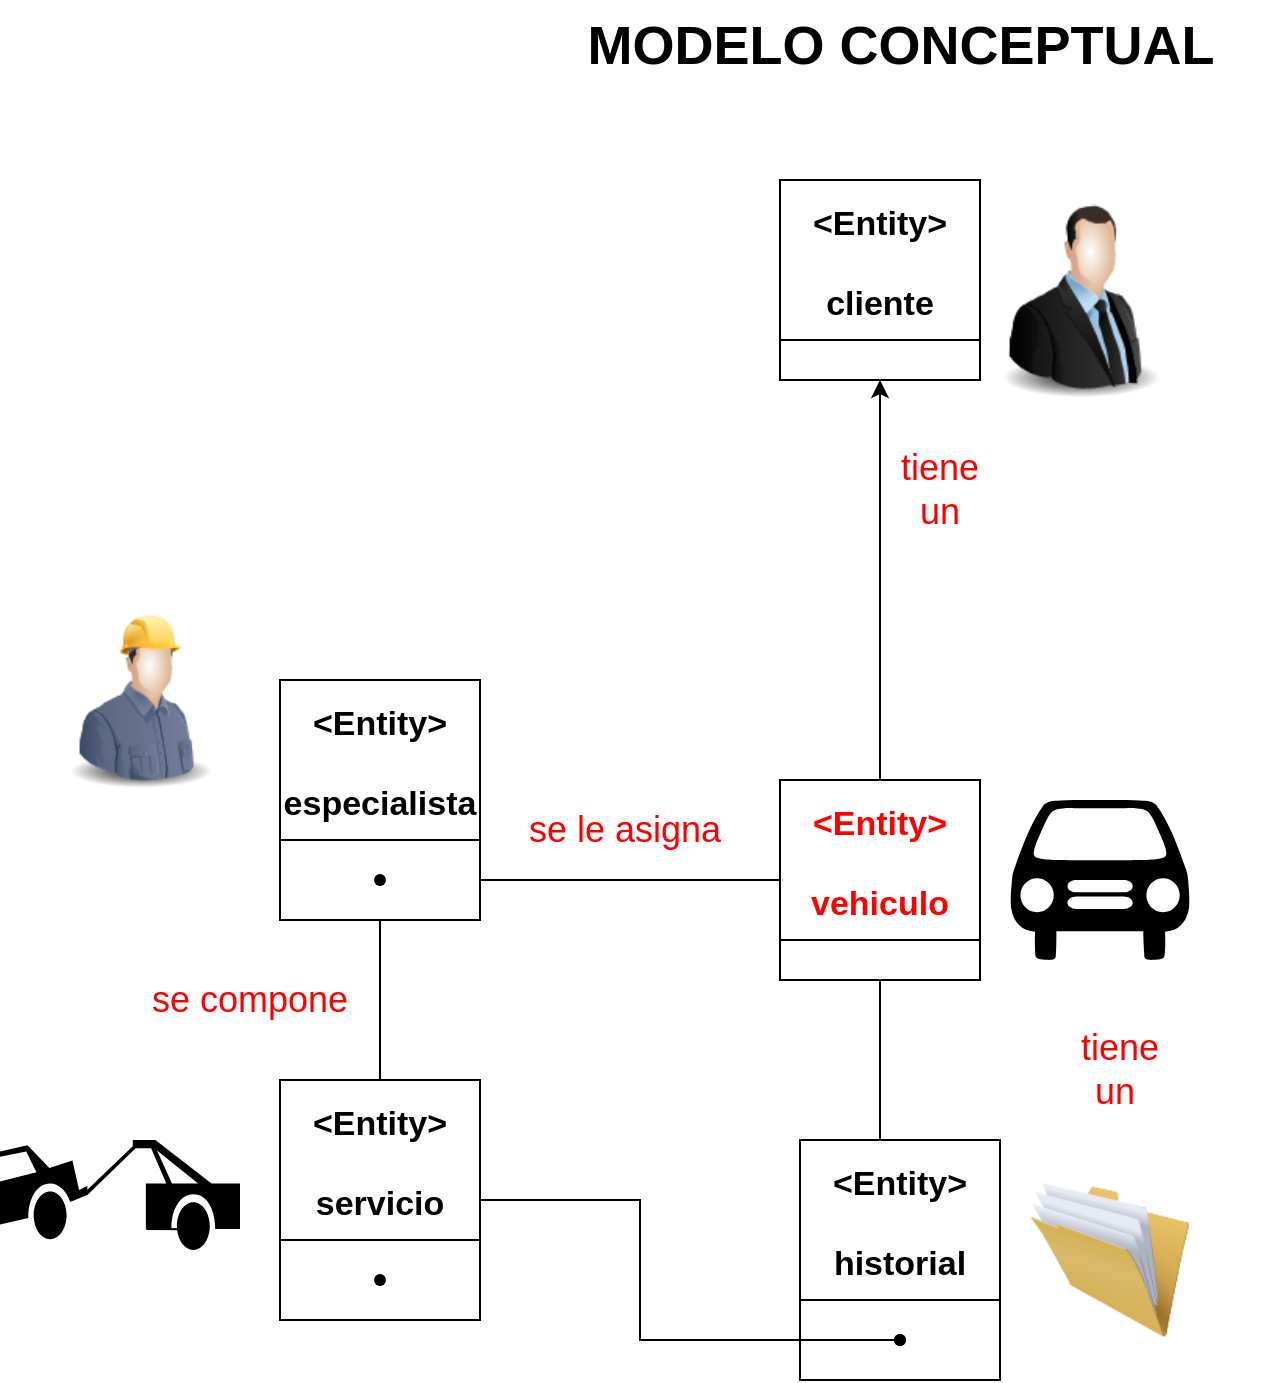 <mxfile version="20.2.7" type="github" pages="3">
  <diagram name="conceptual tipo 2" id="SjHimu1_VpgqfOCEjiCq">
    <mxGraphModel dx="2067" dy="689" grid="1" gridSize="10" guides="1" tooltips="1" connect="1" arrows="1" fold="1" page="1" pageScale="1" pageWidth="827" pageHeight="1169" math="0" shadow="0">
      <root>
        <mxCell id="xQfEnl67-29Fkl89Oxd4-0" />
        <mxCell id="xQfEnl67-29Fkl89Oxd4-1" parent="xQfEnl67-29Fkl89Oxd4-0" />
        <mxCell id="kQtRzf02etRz7LJgVeUI-8" value="" style="edgeStyle=orthogonalEdgeStyle;rounded=0;orthogonalLoop=1;jettySize=auto;html=1;" edge="1" parent="xQfEnl67-29Fkl89Oxd4-1" source="xQfEnl67-29Fkl89Oxd4-2" target="kQtRzf02etRz7LJgVeUI-7">
          <mxGeometry relative="1" as="geometry" />
        </mxCell>
        <mxCell id="kQtRzf02etRz7LJgVeUI-14" value="" style="edgeStyle=orthogonalEdgeStyle;rounded=0;orthogonalLoop=1;jettySize=auto;html=1;" edge="1" parent="xQfEnl67-29Fkl89Oxd4-1" source="xQfEnl67-29Fkl89Oxd4-2" target="kQtRzf02etRz7LJgVeUI-13">
          <mxGeometry relative="1" as="geometry" />
        </mxCell>
        <object label="&lt;Entity&gt;&#xa;&#xa;vehiculo" sss="fdf" id="xQfEnl67-29Fkl89Oxd4-2">
          <mxCell style="swimlane;fontStyle=1;childLayout=stackLayout;horizontal=1;startSize=80;fillColor=#ffffff;horizontalStack=0;resizeParent=1;resizeParentMax=0;resizeLast=0;collapsible=0;marginBottom=0;swimlaneFillColor=#ffffff;fontSize=17;fontColor=#FF0000;" vertex="1" parent="xQfEnl67-29Fkl89Oxd4-1">
            <mxGeometry x="330" y="460" width="100" height="100" as="geometry" />
          </mxCell>
        </object>
        <object label="&lt;Entity&gt;&#xa;&#xa;cliente" sss="fdf" id="xQfEnl67-29Fkl89Oxd4-3">
          <mxCell style="swimlane;fontStyle=1;childLayout=stackLayout;horizontal=1;startSize=80;fillColor=#ffffff;horizontalStack=0;resizeParent=1;resizeParentMax=0;resizeLast=0;collapsible=0;marginBottom=0;swimlaneFillColor=#ffffff;fontSize=17;" vertex="1" parent="xQfEnl67-29Fkl89Oxd4-1">
            <mxGeometry x="330" y="160" width="100" height="100" as="geometry" />
          </mxCell>
        </object>
        <mxCell id="kQtRzf02etRz7LJgVeUI-1" value="" style="edgeStyle=orthogonalEdgeStyle;rounded=0;orthogonalLoop=1;jettySize=auto;html=1;" edge="1" parent="xQfEnl67-29Fkl89Oxd4-1" source="xQfEnl67-29Fkl89Oxd4-4" target="kQtRzf02etRz7LJgVeUI-0">
          <mxGeometry relative="1" as="geometry" />
        </mxCell>
        <object label="&lt;Entity&gt;&#xa;&#xa;especialista" sss="fdf" id="xQfEnl67-29Fkl89Oxd4-4">
          <mxCell style="swimlane;fontStyle=1;childLayout=stackLayout;horizontal=1;startSize=80;fillColor=#ffffff;horizontalStack=0;resizeParent=1;resizeParentMax=0;resizeLast=0;collapsible=0;marginBottom=0;swimlaneFillColor=#ffffff;fontSize=17;" vertex="1" parent="xQfEnl67-29Fkl89Oxd4-1">
            <mxGeometry x="80" y="410" width="100" height="120" as="geometry" />
          </mxCell>
        </object>
        <mxCell id="kQtRzf02etRz7LJgVeUI-7" value="" style="shape=waypoint;sketch=0;size=6;pointerEvents=1;points=[];fillColor=#ffffff;resizable=0;rotatable=0;perimeter=centerPerimeter;snapToPoint=1;fontSize=17;fontColor=#FF0000;fontStyle=1;startSize=80;swimlaneFillColor=#ffffff;" vertex="1" parent="xQfEnl67-29Fkl89Oxd4-4">
          <mxGeometry y="80" width="100" height="40" as="geometry" />
        </mxCell>
        <object label="&lt;Entity&gt;&#xa;&#xa;historial" sss="fdf" id="xQfEnl67-29Fkl89Oxd4-5">
          <mxCell style="swimlane;fontStyle=1;childLayout=stackLayout;horizontal=1;startSize=80;fillColor=#ffffff;horizontalStack=0;resizeParent=1;resizeParentMax=0;resizeLast=0;collapsible=0;marginBottom=0;swimlaneFillColor=#ffffff;fontSize=17;" vertex="1" parent="xQfEnl67-29Fkl89Oxd4-1">
            <mxGeometry x="340" y="640" width="100" height="120" as="geometry" />
          </mxCell>
        </object>
        <mxCell id="kQtRzf02etRz7LJgVeUI-15" value="" style="shape=waypoint;sketch=0;size=6;pointerEvents=1;points=[];fillColor=#ffffff;resizable=0;rotatable=0;perimeter=centerPerimeter;snapToPoint=1;fontSize=17;fontStyle=1;startSize=80;swimlaneFillColor=#ffffff;" vertex="1" parent="xQfEnl67-29Fkl89Oxd4-5">
          <mxGeometry y="80" width="100" height="40" as="geometry" />
        </mxCell>
        <mxCell id="kQtRzf02etRz7LJgVeUI-16" value="" style="edgeStyle=orthogonalEdgeStyle;rounded=0;orthogonalLoop=1;jettySize=auto;html=1;startArrow=none;" edge="1" parent="xQfEnl67-29Fkl89Oxd4-1" source="kQtRzf02etRz7LJgVeUI-13" target="kQtRzf02etRz7LJgVeUI-15">
          <mxGeometry relative="1" as="geometry" />
        </mxCell>
        <object label="&lt;Entity&gt;&#xa;&#xa;servicio" sss="fdf" id="xQfEnl67-29Fkl89Oxd4-6">
          <mxCell style="swimlane;fontStyle=1;childLayout=stackLayout;horizontal=1;startSize=80;fillColor=#ffffff;horizontalStack=0;resizeParent=1;resizeParentMax=0;resizeLast=0;collapsible=0;marginBottom=0;swimlaneFillColor=#ffffff;fontSize=17;" vertex="1" parent="xQfEnl67-29Fkl89Oxd4-1">
            <mxGeometry x="80" y="610" width="100" height="120" as="geometry" />
          </mxCell>
        </object>
        <mxCell id="kQtRzf02etRz7LJgVeUI-0" value="" style="shape=waypoint;sketch=0;size=6;pointerEvents=1;points=[];fillColor=#ffffff;resizable=0;rotatable=0;perimeter=centerPerimeter;snapToPoint=1;fontSize=17;fontStyle=1;startSize=80;swimlaneFillColor=#ffffff;" vertex="1" parent="xQfEnl67-29Fkl89Oxd4-6">
          <mxGeometry y="80" width="100" height="40" as="geometry" />
        </mxCell>
        <mxCell id="xQfEnl67-29Fkl89Oxd4-7" value="" style="shape=mxgraph.signs.transportation.car_1;html=1;pointerEvents=1;fillColor=#000000;strokeColor=none;verticalLabelPosition=bottom;verticalAlign=top;align=center;sketch=0;fontSize=16;" vertex="1" parent="xQfEnl67-29Fkl89Oxd4-1">
          <mxGeometry x="445" y="470" width="90" height="80" as="geometry" />
        </mxCell>
        <mxCell id="xQfEnl67-29Fkl89Oxd4-8" value="" style="shape=mxgraph.signs.transportation.tow_away;html=1;pointerEvents=1;fillColor=#000000;strokeColor=none;verticalLabelPosition=bottom;verticalAlign=top;align=center;sketch=0;fontSize=16;" vertex="1" parent="xQfEnl67-29Fkl89Oxd4-1">
          <mxGeometry x="-60" y="640" width="120" height="55" as="geometry" />
        </mxCell>
        <mxCell id="xQfEnl67-29Fkl89Oxd4-9" value="" style="image;html=1;image=img/lib/clip_art/people/Suit_Man_128x128.png;fontSize=16;" vertex="1" parent="xQfEnl67-29Fkl89Oxd4-1">
          <mxGeometry x="430" y="170" width="100" height="100" as="geometry" />
        </mxCell>
        <mxCell id="xQfEnl67-29Fkl89Oxd4-10" value="" style="image;html=1;image=img/lib/clip_art/people/Construction_Worker_Man_128x128.png;fontSize=16;" vertex="1" parent="xQfEnl67-29Fkl89Oxd4-1">
          <mxGeometry x="-40" y="375" width="100" height="90" as="geometry" />
        </mxCell>
        <mxCell id="xQfEnl67-29Fkl89Oxd4-11" value="" style="image;html=1;image=img/lib/clip_art/general/Full_Folder_128x128.png;fontSize=16;" vertex="1" parent="xQfEnl67-29Fkl89Oxd4-1">
          <mxGeometry x="455" y="660" width="80" height="80" as="geometry" />
        </mxCell>
        <mxCell id="xQfEnl67-29Fkl89Oxd4-12" value="" style="endArrow=classic;html=1;rounded=0;fontSize=16;entryX=0.5;entryY=1;entryDx=0;entryDy=0;" edge="1" parent="xQfEnl67-29Fkl89Oxd4-1" source="xQfEnl67-29Fkl89Oxd4-2" target="xQfEnl67-29Fkl89Oxd4-3">
          <mxGeometry width="50" height="50" relative="1" as="geometry">
            <mxPoint x="320" y="530" as="sourcePoint" />
            <mxPoint x="260" y="490" as="targetPoint" />
          </mxGeometry>
        </mxCell>
        <mxCell id="xQfEnl67-29Fkl89Oxd4-13" value="MODELO CONCEPTUAL" style="text;strokeColor=none;fillColor=none;html=1;fontSize=27;fontStyle=1;verticalAlign=middle;align=center;" vertex="1" parent="xQfEnl67-29Fkl89Oxd4-1">
          <mxGeometry x="210" y="70" width="360" height="45" as="geometry" />
        </mxCell>
        <mxCell id="xQfEnl67-29Fkl89Oxd4-17" value="se compone" style="text;html=1;strokeColor=none;fillColor=none;align=center;verticalAlign=middle;whiteSpace=wrap;rounded=0;fontSize=18;fontColor=#FF0000;" vertex="1" parent="xQfEnl67-29Fkl89Oxd4-1">
          <mxGeometry x="10" y="555" width="110" height="30" as="geometry" />
        </mxCell>
        <mxCell id="xQfEnl67-29Fkl89Oxd4-18" value="tiene un&amp;nbsp;" style="text;html=1;strokeColor=none;fillColor=none;align=center;verticalAlign=middle;whiteSpace=wrap;rounded=0;fontSize=18;fontColor=#FF0000;" vertex="1" parent="xQfEnl67-29Fkl89Oxd4-1">
          <mxGeometry x="470" y="590" width="60" height="30" as="geometry" />
        </mxCell>
        <mxCell id="xQfEnl67-29Fkl89Oxd4-19" value="se le asigna&amp;nbsp;" style="text;html=1;strokeColor=none;fillColor=none;align=center;verticalAlign=middle;whiteSpace=wrap;rounded=0;fontSize=18;fontColor=#FF0000;" vertex="1" parent="xQfEnl67-29Fkl89Oxd4-1">
          <mxGeometry x="190" y="470" width="130" height="30" as="geometry" />
        </mxCell>
        <mxCell id="xQfEnl67-29Fkl89Oxd4-20" value="tiene un" style="text;html=1;strokeColor=none;fillColor=none;align=center;verticalAlign=middle;whiteSpace=wrap;rounded=0;fontSize=18;fontColor=#FF0000;" vertex="1" parent="xQfEnl67-29Fkl89Oxd4-1">
          <mxGeometry x="380" y="300" width="60" height="30" as="geometry" />
        </mxCell>
        <mxCell id="kQtRzf02etRz7LJgVeUI-11" style="edgeStyle=orthogonalEdgeStyle;rounded=0;orthogonalLoop=1;jettySize=auto;html=1;exitX=0.61;exitY=0.81;exitDx=0;exitDy=0;exitPerimeter=0;entryX=0.805;entryY=1;entryDx=0;entryDy=0;entryPerimeter=0;" edge="1" parent="xQfEnl67-29Fkl89Oxd4-1" source="xQfEnl67-29Fkl89Oxd4-8" target="xQfEnl67-29Fkl89Oxd4-8">
          <mxGeometry relative="1" as="geometry" />
        </mxCell>
        <mxCell id="kQtRzf02etRz7LJgVeUI-13" value="" style="shape=waypoint;sketch=0;size=6;pointerEvents=1;points=[];fillColor=#ffffff;resizable=0;rotatable=0;perimeter=centerPerimeter;snapToPoint=1;fontSize=17;fontColor=#FF0000;fontStyle=1;startSize=80;swimlaneFillColor=#ffffff;" vertex="1" parent="xQfEnl67-29Fkl89Oxd4-1">
          <mxGeometry x="340" y="720" width="100" height="40" as="geometry" />
        </mxCell>
        <mxCell id="kQtRzf02etRz7LJgVeUI-17" value="" style="edgeStyle=orthogonalEdgeStyle;rounded=0;orthogonalLoop=1;jettySize=auto;html=1;endArrow=none;" edge="1" parent="xQfEnl67-29Fkl89Oxd4-1" source="xQfEnl67-29Fkl89Oxd4-6" target="kQtRzf02etRz7LJgVeUI-13">
          <mxGeometry relative="1" as="geometry">
            <mxPoint x="180" y="670" as="sourcePoint" />
            <mxPoint x="390" y="740" as="targetPoint" />
          </mxGeometry>
        </mxCell>
      </root>
    </mxGraphModel>
  </diagram>
  <diagram id="DfztHcjs3aSxvOM9F-QI" name="Página-1">
    <mxGraphModel dx="1240" dy="689" grid="1" gridSize="10" guides="1" tooltips="1" connect="1" arrows="1" fold="1" page="1" pageScale="1" pageWidth="827" pageHeight="1169" math="0" shadow="0">
      <root>
        <mxCell id="0" />
        <mxCell id="1" parent="0" />
        <object label="&lt;Entity&gt;&#xa;&#xa;vehiculo" sss="fdf" id="Vg6PW1GtZ7q1ZG2r7NDm-2">
          <mxCell style="swimlane;fontStyle=1;childLayout=stackLayout;horizontal=1;startSize=80;fillColor=#ffffff;horizontalStack=0;resizeParent=1;resizeParentMax=0;resizeLast=0;collapsible=0;marginBottom=0;swimlaneFillColor=#ffffff;fontSize=17;fontColor=#FF0000;" parent="1" vertex="1">
            <mxGeometry x="330" y="370" width="100" height="100" as="geometry" />
          </mxCell>
        </object>
        <object label="&lt;Entity&gt;&#xa;&#xa;cliente" sss="fdf" id="Vg6PW1GtZ7q1ZG2r7NDm-6">
          <mxCell style="swimlane;fontStyle=1;childLayout=stackLayout;horizontal=1;startSize=80;fillColor=#ffffff;horizontalStack=0;resizeParent=1;resizeParentMax=0;resizeLast=0;collapsible=0;marginBottom=0;swimlaneFillColor=#ffffff;fontSize=17;" parent="1" vertex="1">
            <mxGeometry x="330" y="160" width="100" height="100" as="geometry" />
          </mxCell>
        </object>
        <object label="&lt;Entity&gt;&#xa;&#xa;especialista" sss="fdf" id="Vg6PW1GtZ7q1ZG2r7NDm-7">
          <mxCell style="swimlane;fontStyle=1;childLayout=stackLayout;horizontal=1;startSize=80;fillColor=#ffffff;horizontalStack=0;resizeParent=1;resizeParentMax=0;resizeLast=0;collapsible=0;marginBottom=0;swimlaneFillColor=#ffffff;fontSize=17;" parent="1" vertex="1">
            <mxGeometry x="70" y="370" width="100" height="100" as="geometry" />
          </mxCell>
        </object>
        <object label="&lt;Entity&gt;&#xa;&#xa;historial" sss="fdf" id="Vg6PW1GtZ7q1ZG2r7NDm-8">
          <mxCell style="swimlane;fontStyle=1;childLayout=stackLayout;horizontal=1;startSize=80;fillColor=#ffffff;horizontalStack=0;resizeParent=1;resizeParentMax=0;resizeLast=0;collapsible=0;marginBottom=0;swimlaneFillColor=#ffffff;fontSize=17;" parent="1" vertex="1">
            <mxGeometry x="330" y="570" width="100" height="100" as="geometry" />
          </mxCell>
        </object>
        <object label="&lt;Entity&gt;&#xa;&#xa;servicio" sss="fdf" id="Vg6PW1GtZ7q1ZG2r7NDm-9">
          <mxCell style="swimlane;fontStyle=1;childLayout=stackLayout;horizontal=1;startSize=80;fillColor=#ffffff;horizontalStack=0;resizeParent=1;resizeParentMax=0;resizeLast=0;collapsible=0;marginBottom=0;swimlaneFillColor=#ffffff;fontSize=17;" parent="1" vertex="1">
            <mxGeometry x="580" y="570" width="100" height="100" as="geometry" />
          </mxCell>
        </object>
        <mxCell id="Vg6PW1GtZ7q1ZG2r7NDm-10" value="" style="shape=mxgraph.signs.transportation.car_1;html=1;pointerEvents=1;fillColor=#000000;strokeColor=none;verticalLabelPosition=bottom;verticalAlign=top;align=center;sketch=0;fontSize=16;" parent="1" vertex="1">
          <mxGeometry x="450" y="380" width="90" height="80" as="geometry" />
        </mxCell>
        <mxCell id="Vg6PW1GtZ7q1ZG2r7NDm-11" value="" style="shape=mxgraph.signs.transportation.tow_away;html=1;pointerEvents=1;fillColor=#000000;strokeColor=none;verticalLabelPosition=bottom;verticalAlign=top;align=center;sketch=0;fontSize=16;" parent="1" vertex="1">
          <mxGeometry x="680" y="585" width="120" height="55" as="geometry" />
        </mxCell>
        <mxCell id="Vg6PW1GtZ7q1ZG2r7NDm-13" value="" style="image;html=1;image=img/lib/clip_art/people/Suit_Man_128x128.png;fontSize=16;" parent="1" vertex="1">
          <mxGeometry x="430" y="170" width="100" height="100" as="geometry" />
        </mxCell>
        <mxCell id="Vg6PW1GtZ7q1ZG2r7NDm-14" value="" style="image;html=1;image=img/lib/clip_art/people/Construction_Worker_Man_128x128.png;fontSize=16;" parent="1" vertex="1">
          <mxGeometry x="70" y="470" width="100" height="90" as="geometry" />
        </mxCell>
        <mxCell id="Vg6PW1GtZ7q1ZG2r7NDm-15" value="" style="image;html=1;image=img/lib/clip_art/general/Full_Folder_128x128.png;fontSize=16;" parent="1" vertex="1">
          <mxGeometry x="340" y="680" width="80" height="80" as="geometry" />
        </mxCell>
        <mxCell id="Vg6PW1GtZ7q1ZG2r7NDm-16" value="" style="endArrow=classic;html=1;rounded=0;fontSize=16;entryX=0.5;entryY=1;entryDx=0;entryDy=0;" parent="1" source="Vg6PW1GtZ7q1ZG2r7NDm-2" target="Vg6PW1GtZ7q1ZG2r7NDm-6" edge="1">
          <mxGeometry width="50" height="50" relative="1" as="geometry">
            <mxPoint x="320" y="530" as="sourcePoint" />
            <mxPoint x="260" y="490" as="targetPoint" />
          </mxGeometry>
        </mxCell>
        <mxCell id="Vg6PW1GtZ7q1ZG2r7NDm-17" value="MODELO CONCEPTUAL" style="text;strokeColor=none;fillColor=none;html=1;fontSize=27;fontStyle=1;verticalAlign=middle;align=center;" parent="1" vertex="1">
          <mxGeometry x="210" y="70" width="360" height="45" as="geometry" />
        </mxCell>
        <mxCell id="Vg6PW1GtZ7q1ZG2r7NDm-18" value="" style="endArrow=classic;html=1;rounded=0;fontSize=27;fontColor=#FF0000;entryX=1.017;entryY=0.363;entryDx=0;entryDy=0;entryPerimeter=0;exitX=0;exitY=0.4;exitDx=0;exitDy=0;exitPerimeter=0;" parent="1" source="Vg6PW1GtZ7q1ZG2r7NDm-2" target="Vg6PW1GtZ7q1ZG2r7NDm-7" edge="1">
          <mxGeometry width="50" height="50" relative="1" as="geometry">
            <mxPoint x="300" y="406" as="sourcePoint" />
            <mxPoint x="370" y="310" as="targetPoint" />
          </mxGeometry>
        </mxCell>
        <mxCell id="Vg6PW1GtZ7q1ZG2r7NDm-19" value="" style="endArrow=classic;html=1;rounded=0;fontSize=27;fontColor=#FF0000;entryX=0.412;entryY=-0.002;entryDx=0;entryDy=0;entryPerimeter=0;" parent="1" target="Vg6PW1GtZ7q1ZG2r7NDm-8" edge="1">
          <mxGeometry width="50" height="50" relative="1" as="geometry">
            <mxPoint x="370" y="470" as="sourcePoint" />
            <mxPoint x="430" y="540" as="targetPoint" />
          </mxGeometry>
        </mxCell>
        <mxCell id="Vg6PW1GtZ7q1ZG2r7NDm-20" value="" style="endArrow=classic;html=1;rounded=0;fontSize=27;fontColor=#FF0000;entryX=0;entryY=0.25;entryDx=0;entryDy=0;exitX=1;exitY=0.25;exitDx=0;exitDy=0;" parent="1" source="Vg6PW1GtZ7q1ZG2r7NDm-8" target="Vg6PW1GtZ7q1ZG2r7NDm-9" edge="1">
          <mxGeometry width="50" height="50" relative="1" as="geometry">
            <mxPoint x="380" y="590" as="sourcePoint" />
            <mxPoint x="430" y="540" as="targetPoint" />
          </mxGeometry>
        </mxCell>
        <mxCell id="Vg6PW1GtZ7q1ZG2r7NDm-21" value="se compone" style="text;html=1;strokeColor=none;fillColor=none;align=center;verticalAlign=middle;whiteSpace=wrap;rounded=0;fontSize=18;fontColor=#FF0000;" parent="1" vertex="1">
          <mxGeometry x="450" y="570" width="110" height="30" as="geometry" />
        </mxCell>
        <mxCell id="Vg6PW1GtZ7q1ZG2r7NDm-22" value="tiene un&amp;nbsp;" style="text;html=1;strokeColor=none;fillColor=none;align=center;verticalAlign=middle;whiteSpace=wrap;rounded=0;fontSize=18;fontColor=#FF0000;" parent="1" vertex="1">
          <mxGeometry x="370" y="500" width="60" height="30" as="geometry" />
        </mxCell>
        <mxCell id="Vg6PW1GtZ7q1ZG2r7NDm-23" value="se le asigna&amp;nbsp;" style="text;html=1;strokeColor=none;fillColor=none;align=center;verticalAlign=middle;whiteSpace=wrap;rounded=0;fontSize=18;fontColor=#FF0000;" parent="1" vertex="1">
          <mxGeometry x="180" y="370" width="130" height="30" as="geometry" />
        </mxCell>
        <mxCell id="Vg6PW1GtZ7q1ZG2r7NDm-24" value="tiene un" style="text;html=1;strokeColor=none;fillColor=none;align=center;verticalAlign=middle;whiteSpace=wrap;rounded=0;fontSize=18;fontColor=#FF0000;" parent="1" vertex="1">
          <mxGeometry x="380" y="300" width="60" height="30" as="geometry" />
        </mxCell>
      </root>
    </mxGraphModel>
  </diagram>
  <diagram name="Copia de Página-1" id="9FbwmIuubLihjR2LYPDH">
    <mxGraphModel dx="1847" dy="803" grid="1" gridSize="10" guides="1" tooltips="1" connect="1" arrows="1" fold="1" page="1" pageScale="1" pageWidth="827" pageHeight="1169" math="0" shadow="0">
      <root>
        <mxCell id="c-9WY7xrEQaYsk8BCMw0-0" />
        <mxCell id="c-9WY7xrEQaYsk8BCMw0-1" parent="c-9WY7xrEQaYsk8BCMw0-0" />
        <mxCell id="V0sS5mgBn_loygoXXTQg-1" value="" style="edgeStyle=orthogonalEdgeStyle;rounded=0;orthogonalLoop=1;jettySize=auto;html=1;" edge="1" parent="c-9WY7xrEQaYsk8BCMw0-1" source="c-9WY7xrEQaYsk8BCMw0-2" target="V0sS5mgBn_loygoXXTQg-0">
          <mxGeometry relative="1" as="geometry" />
        </mxCell>
        <object label="&lt;Entity&gt;&#xa;&#xa;vehiculo" sss="fdf" id="c-9WY7xrEQaYsk8BCMw0-2">
          <mxCell style="swimlane;fontStyle=1;childLayout=stackLayout;horizontal=1;startSize=80;fillColor=#ffffff;horizontalStack=0;resizeParent=1;resizeParentMax=0;resizeLast=0;collapsible=0;marginBottom=0;swimlaneFillColor=#ffffff;fontSize=17;fontColor=#FF0000;" vertex="1" parent="c-9WY7xrEQaYsk8BCMw0-1">
            <mxGeometry x="300" y="320" width="100" height="100" as="geometry" />
          </mxCell>
        </object>
        <object label="&lt;Entity&gt;&#xa;&#xa;cliente" sss="fdf" id="c-9WY7xrEQaYsk8BCMw0-3">
          <mxCell style="swimlane;fontStyle=1;childLayout=stackLayout;horizontal=1;startSize=80;fillColor=#ffffff;horizontalStack=0;resizeParent=1;resizeParentMax=0;resizeLast=0;collapsible=0;marginBottom=0;swimlaneFillColor=#ffffff;fontSize=17;" vertex="1" parent="c-9WY7xrEQaYsk8BCMw0-1">
            <mxGeometry x="300" y="170" width="100" height="100" as="geometry" />
          </mxCell>
        </object>
        <object label="&lt;Entity&gt;&#xa;&#xa;especialista" sss="fdf" id="c-9WY7xrEQaYsk8BCMw0-4">
          <mxCell style="swimlane;fontStyle=1;childLayout=stackLayout;horizontal=1;startSize=80;fillColor=#ffffff;horizontalStack=0;resizeParent=1;resizeParentMax=0;resizeLast=0;collapsible=0;marginBottom=0;swimlaneFillColor=#ffffff;fontSize=17;" vertex="1" parent="c-9WY7xrEQaYsk8BCMw0-1">
            <mxGeometry x="200" y="635" width="100" height="100" as="geometry" />
          </mxCell>
        </object>
        <object label="&lt;Entity&gt;&#xa;&#xa;historial" sss="fdf" id="c-9WY7xrEQaYsk8BCMw0-5">
          <mxCell style="swimlane;fontStyle=1;childLayout=stackLayout;horizontal=1;startSize=80;fillColor=#ffffff;horizontalStack=0;resizeParent=1;resizeParentMax=0;resizeLast=0;collapsible=0;marginBottom=0;swimlaneFillColor=#ffffff;fontSize=17;" vertex="1" parent="c-9WY7xrEQaYsk8BCMw0-1">
            <mxGeometry x="300" y="475" width="100" height="100" as="geometry" />
          </mxCell>
        </object>
        <object label="&lt;Entity&gt;&#xa;&#xa;servicio" sss="fdf" id="c-9WY7xrEQaYsk8BCMw0-6">
          <mxCell style="swimlane;fontStyle=1;childLayout=stackLayout;horizontal=1;startSize=80;fillColor=#ffffff;horizontalStack=0;resizeParent=1;resizeParentMax=0;resizeLast=0;collapsible=0;marginBottom=0;swimlaneFillColor=#ffffff;fontSize=17;" vertex="1" parent="c-9WY7xrEQaYsk8BCMw0-1">
            <mxGeometry x="400" y="640" width="100" height="100" as="geometry" />
          </mxCell>
        </object>
        <mxCell id="c-9WY7xrEQaYsk8BCMw0-7" value="" style="shape=mxgraph.signs.transportation.car_1;html=1;pointerEvents=1;fillColor=#000000;strokeColor=none;verticalLabelPosition=bottom;verticalAlign=top;align=center;sketch=0;fontSize=16;" vertex="1" parent="c-9WY7xrEQaYsk8BCMw0-1">
          <mxGeometry x="170" y="330" width="90" height="80" as="geometry" />
        </mxCell>
        <mxCell id="c-9WY7xrEQaYsk8BCMw0-8" value="" style="shape=mxgraph.signs.transportation.tow_away;html=1;pointerEvents=1;fillColor=#000000;strokeColor=none;verticalLabelPosition=bottom;verticalAlign=top;align=center;sketch=0;fontSize=16;" vertex="1" parent="c-9WY7xrEQaYsk8BCMw0-1">
          <mxGeometry x="390" y="770" width="120" height="55" as="geometry" />
        </mxCell>
        <mxCell id="c-9WY7xrEQaYsk8BCMw0-9" value="" style="image;html=1;image=img/lib/clip_art/people/Suit_Man_128x128.png;fontSize=16;" vertex="1" parent="c-9WY7xrEQaYsk8BCMw0-1">
          <mxGeometry x="170" y="160" width="100" height="100" as="geometry" />
        </mxCell>
        <mxCell id="c-9WY7xrEQaYsk8BCMw0-10" value="" style="image;html=1;image=img/lib/clip_art/people/Construction_Worker_Man_128x128.png;fontSize=16;" vertex="1" parent="c-9WY7xrEQaYsk8BCMw0-1">
          <mxGeometry x="200" y="740" width="100" height="90" as="geometry" />
        </mxCell>
        <mxCell id="c-9WY7xrEQaYsk8BCMw0-11" value="" style="image;html=1;image=img/lib/clip_art/general/Full_Folder_128x128.png;fontSize=16;" vertex="1" parent="c-9WY7xrEQaYsk8BCMw0-1">
          <mxGeometry x="190" y="495" width="80" height="80" as="geometry" />
        </mxCell>
        <mxCell id="c-9WY7xrEQaYsk8BCMw0-13" value="MODELO CONCEPTUAL" style="text;strokeColor=none;fillColor=none;html=1;fontSize=27;fontStyle=1;verticalAlign=middle;align=center;" vertex="1" parent="c-9WY7xrEQaYsk8BCMw0-1">
          <mxGeometry x="210" y="70" width="360" height="45" as="geometry" />
        </mxCell>
        <mxCell id="9xtSzfNss_QZuwcEkA_F-0" value="&lt;h3&gt;Todo cliente registrado debe tener su&lt;/h3&gt;" style="text;html=1;align=center;verticalAlign=middle;resizable=0;points=[];autosize=1;strokeColor=none;fillColor=none;" vertex="1" parent="c-9WY7xrEQaYsk8BCMw0-1">
          <mxGeometry x="230" y="270" width="270" height="60" as="geometry" />
        </mxCell>
        <object label="&lt;Entity&gt;&#xa;&#xa;especialista" sss="fdf" id="9xtSzfNss_QZuwcEkA_F-2">
          <mxCell style="swimlane;fontStyle=1;childLayout=stackLayout;horizontal=1;startSize=80;fillColor=#ffffff;horizontalStack=0;resizeParent=1;resizeParentMax=0;resizeLast=0;collapsible=0;marginBottom=0;swimlaneFillColor=#ffffff;fontSize=17;" vertex="1" parent="c-9WY7xrEQaYsk8BCMw0-1">
            <mxGeometry x="827" y="270" width="100" height="120" as="geometry" />
          </mxCell>
        </object>
        <mxCell id="V0sS5mgBn_loygoXXTQg-0" value="" style="shape=waypoint;sketch=0;size=6;pointerEvents=1;points=[];fillColor=#ffffff;resizable=0;rotatable=0;perimeter=centerPerimeter;snapToPoint=1;fontSize=17;fontColor=#FF0000;fontStyle=1;startSize=80;swimlaneFillColor=#ffffff;" vertex="1" parent="9xtSzfNss_QZuwcEkA_F-2">
          <mxGeometry y="80" width="100" height="40" as="geometry" />
        </mxCell>
        <mxCell id="9xtSzfNss_QZuwcEkA_F-3" value="&lt;h3&gt;cada vehiculo debe tener su historial en la pagina&lt;/h3&gt;" style="text;html=1;align=center;verticalAlign=middle;resizable=0;points=[];autosize=1;strokeColor=none;fillColor=none;" vertex="1" parent="c-9WY7xrEQaYsk8BCMw0-1">
          <mxGeometry x="170" y="420" width="360" height="60" as="geometry" />
        </mxCell>
        <mxCell id="9xtSzfNss_QZuwcEkA_F-4" value="&lt;h3&gt;donde puede consultar su especialista o servicio realizado&lt;/h3&gt;" style="text;html=1;align=center;verticalAlign=middle;resizable=0;points=[];autosize=1;strokeColor=none;fillColor=none;" vertex="1" parent="c-9WY7xrEQaYsk8BCMw0-1">
          <mxGeometry x="120" y="580" width="420" height="60" as="geometry" />
        </mxCell>
        <object label="&lt;Entity&gt;&#xa;&#xa;servicio" sss="fdf" id="V0sS5mgBn_loygoXXTQg-2">
          <mxCell style="swimlane;fontStyle=1;childLayout=stackLayout;horizontal=1;startSize=80;fillColor=#ffffff;horizontalStack=0;resizeParent=1;resizeParentMax=0;resizeLast=0;collapsible=0;marginBottom=0;swimlaneFillColor=#ffffff;fontSize=17;" vertex="1" parent="c-9WY7xrEQaYsk8BCMw0-1">
            <mxGeometry x="830" y="460" width="100" height="100" as="geometry" />
          </mxCell>
        </object>
        <object label="&lt;Entity&gt;&#xa;&#xa;historial" sss="fdf" id="V0sS5mgBn_loygoXXTQg-3">
          <mxCell style="swimlane;fontStyle=1;childLayout=stackLayout;horizontal=1;startSize=80;fillColor=#ffffff;horizontalStack=0;resizeParent=1;resizeParentMax=0;resizeLast=0;collapsible=0;marginBottom=0;swimlaneFillColor=#ffffff;fontSize=17;" vertex="1" parent="c-9WY7xrEQaYsk8BCMw0-1">
            <mxGeometry x="830" y="635" width="100" height="100" as="geometry" />
          </mxCell>
        </object>
        <mxCell id="V0sS5mgBn_loygoXXTQg-4" value="&lt;h3&gt;para un nuevo servicio el vehiculo pasa por un especialista&lt;/h3&gt;" style="text;html=1;align=center;verticalAlign=middle;resizable=0;points=[];autosize=1;strokeColor=none;fillColor=none;" vertex="1" parent="c-9WY7xrEQaYsk8BCMw0-1">
          <mxGeometry x="680" y="400" width="420" height="60" as="geometry" />
        </mxCell>
        <mxCell id="V0sS5mgBn_loygoXXTQg-5" value="&lt;h3&gt;donde se realizara el servicio correspondiente&lt;/h3&gt;" style="text;html=1;align=center;verticalAlign=middle;resizable=0;points=[];autosize=1;strokeColor=none;fillColor=none;" vertex="1" parent="c-9WY7xrEQaYsk8BCMw0-1">
          <mxGeometry x="700" y="560" width="330" height="60" as="geometry" />
        </mxCell>
        <mxCell id="V0sS5mgBn_loygoXXTQg-6" value="&lt;h3&gt;y queda en el historial todo el proceso realizado&lt;/h3&gt;" style="text;html=1;align=center;verticalAlign=middle;resizable=0;points=[];autosize=1;strokeColor=none;fillColor=none;" vertex="1" parent="c-9WY7xrEQaYsk8BCMw0-1">
          <mxGeometry x="707" y="740" width="340" height="60" as="geometry" />
        </mxCell>
        <object label="&lt;Entity&gt;&#xa;&#xa;cliente" sss="fdf" id="V0sS5mgBn_loygoXXTQg-8">
          <mxCell style="swimlane;fontStyle=1;childLayout=stackLayout;horizontal=1;startSize=80;fillColor=#ffffff;horizontalStack=0;resizeParent=1;resizeParentMax=0;resizeLast=0;collapsible=0;marginBottom=0;swimlaneFillColor=#ffffff;fontSize=17;" vertex="1" parent="c-9WY7xrEQaYsk8BCMw0-1">
            <mxGeometry x="830" y="820" width="100" height="100" as="geometry" />
          </mxCell>
        </object>
        <mxCell id="V0sS5mgBn_loygoXXTQg-9" value="" style="image;html=1;image=img/lib/clip_art/people/Suit_Man_128x128.png;fontSize=16;" vertex="1" parent="c-9WY7xrEQaYsk8BCMw0-1">
          <mxGeometry x="947" y="820" width="100" height="100" as="geometry" />
        </mxCell>
        <mxCell id="V0sS5mgBn_loygoXXTQg-10" value="" style="image;html=1;image=img/lib/clip_art/general/Full_Folder_128x128.png;fontSize=16;" vertex="1" parent="c-9WY7xrEQaYsk8BCMw0-1">
          <mxGeometry x="957" y="640" width="80" height="80" as="geometry" />
        </mxCell>
        <mxCell id="V0sS5mgBn_loygoXXTQg-11" value="" style="image;html=1;image=img/lib/clip_art/people/Construction_Worker_Man_128x128.png;fontSize=16;" vertex="1" parent="c-9WY7xrEQaYsk8BCMw0-1">
          <mxGeometry x="947" y="285" width="100" height="90" as="geometry" />
        </mxCell>
        <mxCell id="V0sS5mgBn_loygoXXTQg-12" value="" style="shape=mxgraph.signs.transportation.tow_away;html=1;pointerEvents=1;fillColor=#000000;strokeColor=none;verticalLabelPosition=bottom;verticalAlign=top;align=center;sketch=0;fontSize=16;" vertex="1" parent="c-9WY7xrEQaYsk8BCMw0-1">
          <mxGeometry x="957" y="482.5" width="120" height="55" as="geometry" />
        </mxCell>
      </root>
    </mxGraphModel>
  </diagram>
</mxfile>
